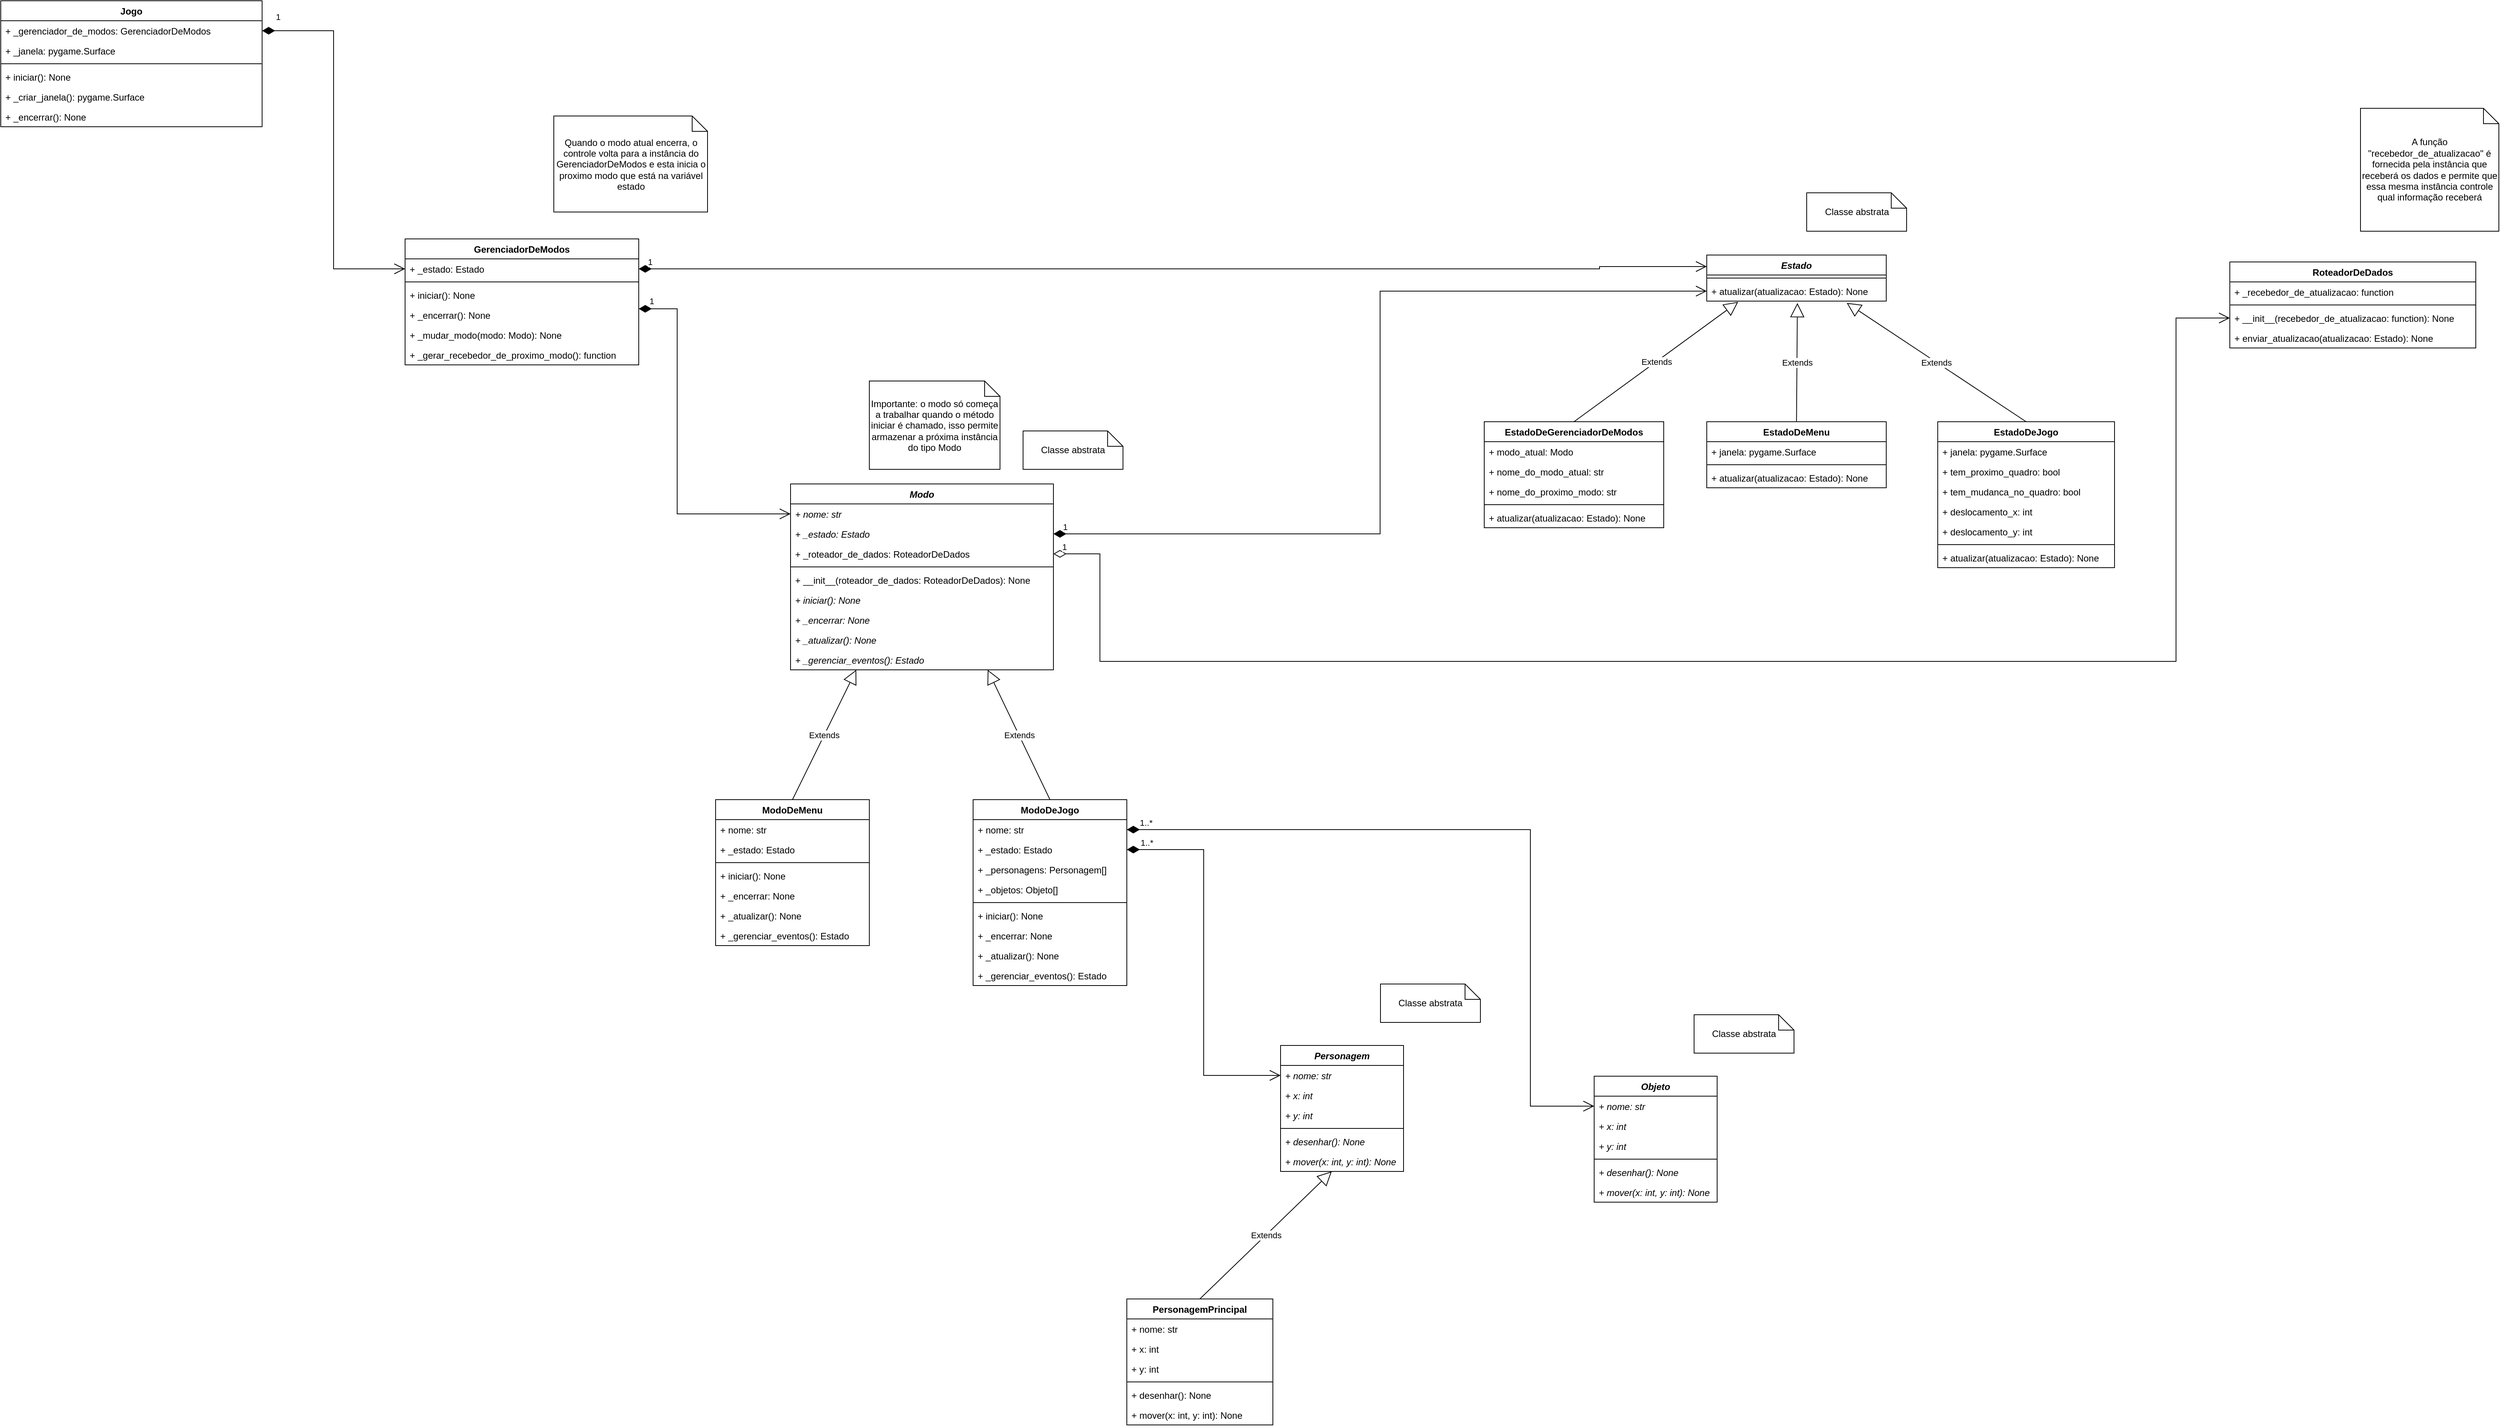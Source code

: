 <mxfile version="15.9.4" type="device"><diagram id="BR0yMnxwh_558zP1jZHQ" name="Page-1"><mxGraphModel dx="2282" dy="1022" grid="1" gridSize="10" guides="1" tooltips="1" connect="1" arrows="1" fold="1" page="1" pageScale="1" pageWidth="827" pageHeight="1169" math="0" shadow="0"><root><mxCell id="0"/><mxCell id="1" parent="0"/><mxCell id="3lHoKJuUtkmCXg3SwB1L-1" value="Jogo" style="swimlane;fontStyle=1;align=center;verticalAlign=top;childLayout=stackLayout;horizontal=1;startSize=26;horizontalStack=0;resizeParent=1;resizeParentMax=0;resizeLast=0;collapsible=1;marginBottom=0;" parent="1" vertex="1"><mxGeometry x="-800" y="40" width="340" height="164" as="geometry"/></mxCell><mxCell id="3lHoKJuUtkmCXg3SwB1L-9" value="+ _gerenciador_de_modos: GerenciadorDeModos" style="text;strokeColor=none;fillColor=none;align=left;verticalAlign=top;spacingLeft=4;spacingRight=4;overflow=hidden;rotatable=0;points=[[0,0.5],[1,0.5]];portConstraint=eastwest;" parent="3lHoKJuUtkmCXg3SwB1L-1" vertex="1"><mxGeometry y="26" width="340" height="26" as="geometry"/></mxCell><mxCell id="s77tmHmt-yUsu5knUil4-123" value="+ _janela: pygame.Surface" style="text;strokeColor=none;fillColor=none;align=left;verticalAlign=top;spacingLeft=4;spacingRight=4;overflow=hidden;rotatable=0;points=[[0,0.5],[1,0.5]];portConstraint=eastwest;" vertex="1" parent="3lHoKJuUtkmCXg3SwB1L-1"><mxGeometry y="52" width="340" height="26" as="geometry"/></mxCell><mxCell id="3lHoKJuUtkmCXg3SwB1L-3" value="" style="line;strokeWidth=1;fillColor=none;align=left;verticalAlign=middle;spacingTop=-1;spacingLeft=3;spacingRight=3;rotatable=0;labelPosition=right;points=[];portConstraint=eastwest;" parent="3lHoKJuUtkmCXg3SwB1L-1" vertex="1"><mxGeometry y="78" width="340" height="8" as="geometry"/></mxCell><mxCell id="s77tmHmt-yUsu5knUil4-25" value="+ iniciar(): None" style="text;strokeColor=none;fillColor=none;align=left;verticalAlign=top;spacingLeft=4;spacingRight=4;overflow=hidden;rotatable=0;points=[[0,0.5],[1,0.5]];portConstraint=eastwest;" vertex="1" parent="3lHoKJuUtkmCXg3SwB1L-1"><mxGeometry y="86" width="340" height="26" as="geometry"/></mxCell><mxCell id="s77tmHmt-yUsu5knUil4-24" value="+ _criar_janela(): pygame.Surface" style="text;strokeColor=none;fillColor=none;align=left;verticalAlign=top;spacingLeft=4;spacingRight=4;overflow=hidden;rotatable=0;points=[[0,0.5],[1,0.5]];portConstraint=eastwest;" vertex="1" parent="3lHoKJuUtkmCXg3SwB1L-1"><mxGeometry y="112" width="340" height="26" as="geometry"/></mxCell><mxCell id="s77tmHmt-yUsu5knUil4-124" value="+ _encerrar(): None" style="text;strokeColor=none;fillColor=none;align=left;verticalAlign=top;spacingLeft=4;spacingRight=4;overflow=hidden;rotatable=0;points=[[0,0.5],[1,0.5]];portConstraint=eastwest;" vertex="1" parent="3lHoKJuUtkmCXg3SwB1L-1"><mxGeometry y="138" width="340" height="26" as="geometry"/></mxCell><mxCell id="3lHoKJuUtkmCXg3SwB1L-5" value="GerenciadorDeModos" style="swimlane;fontStyle=1;align=center;verticalAlign=top;childLayout=stackLayout;horizontal=1;startSize=26;horizontalStack=0;resizeParent=1;resizeParentMax=0;resizeLast=0;collapsible=1;marginBottom=0;" parent="1" vertex="1"><mxGeometry x="-274" y="350" width="304" height="164" as="geometry"/></mxCell><mxCell id="s77tmHmt-yUsu5knUil4-138" value="+ _estado: Estado" style="text;strokeColor=none;fillColor=none;align=left;verticalAlign=top;spacingLeft=4;spacingRight=4;overflow=hidden;rotatable=0;points=[[0,0.5],[1,0.5]];portConstraint=eastwest;" vertex="1" parent="3lHoKJuUtkmCXg3SwB1L-5"><mxGeometry y="26" width="304" height="26" as="geometry"/></mxCell><mxCell id="3lHoKJuUtkmCXg3SwB1L-7" value="" style="line;strokeWidth=1;fillColor=none;align=left;verticalAlign=middle;spacingTop=-1;spacingLeft=3;spacingRight=3;rotatable=0;labelPosition=right;points=[];portConstraint=eastwest;" parent="3lHoKJuUtkmCXg3SwB1L-5" vertex="1"><mxGeometry y="52" width="304" height="8" as="geometry"/></mxCell><mxCell id="s77tmHmt-yUsu5knUil4-193" value="+ iniciar(): None" style="text;strokeColor=none;fillColor=none;align=left;verticalAlign=top;spacingLeft=4;spacingRight=4;overflow=hidden;rotatable=0;points=[[0,0.5],[1,0.5]];portConstraint=eastwest;" vertex="1" parent="3lHoKJuUtkmCXg3SwB1L-5"><mxGeometry y="60" width="304" height="26" as="geometry"/></mxCell><mxCell id="s77tmHmt-yUsu5knUil4-194" value="+ _encerrar(): None" style="text;strokeColor=none;fillColor=none;align=left;verticalAlign=top;spacingLeft=4;spacingRight=4;overflow=hidden;rotatable=0;points=[[0,0.5],[1,0.5]];portConstraint=eastwest;" vertex="1" parent="3lHoKJuUtkmCXg3SwB1L-5"><mxGeometry y="86" width="304" height="26" as="geometry"/></mxCell><mxCell id="3lHoKJuUtkmCXg3SwB1L-8" value="+ _mudar_modo(modo: Modo): None" style="text;strokeColor=none;fillColor=none;align=left;verticalAlign=top;spacingLeft=4;spacingRight=4;overflow=hidden;rotatable=0;points=[[0,0.5],[1,0.5]];portConstraint=eastwest;" parent="3lHoKJuUtkmCXg3SwB1L-5" vertex="1"><mxGeometry y="112" width="304" height="26" as="geometry"/></mxCell><mxCell id="s77tmHmt-yUsu5knUil4-135" value="+ _gerar_recebedor_de_proximo_modo(): function" style="text;strokeColor=none;fillColor=none;align=left;verticalAlign=top;spacingLeft=4;spacingRight=4;overflow=hidden;rotatable=0;points=[[0,0.5],[1,0.5]];portConstraint=eastwest;fontStyle=0" vertex="1" parent="3lHoKJuUtkmCXg3SwB1L-5"><mxGeometry y="138" width="304" height="26" as="geometry"/></mxCell><mxCell id="3lHoKJuUtkmCXg3SwB1L-10" value="Modo" style="swimlane;fontStyle=3;align=center;verticalAlign=top;childLayout=stackLayout;horizontal=1;startSize=26;horizontalStack=0;resizeParent=1;resizeParentMax=0;resizeLast=0;collapsible=1;marginBottom=0;" parent="1" vertex="1"><mxGeometry x="227.5" y="669" width="342" height="242" as="geometry"/></mxCell><mxCell id="s77tmHmt-yUsu5knUil4-23" value="+ nome: str" style="text;strokeColor=none;fillColor=none;align=left;verticalAlign=top;spacingLeft=4;spacingRight=4;overflow=hidden;rotatable=0;points=[[0,0.5],[1,0.5]];portConstraint=eastwest;fontStyle=2" vertex="1" parent="3lHoKJuUtkmCXg3SwB1L-10"><mxGeometry y="26" width="342" height="26" as="geometry"/></mxCell><mxCell id="s77tmHmt-yUsu5knUil4-22" value="+ _estado: Estado" style="text;strokeColor=none;fillColor=none;align=left;verticalAlign=top;spacingLeft=4;spacingRight=4;overflow=hidden;rotatable=0;points=[[0,0.5],[1,0.5]];portConstraint=eastwest;fontStyle=2" vertex="1" parent="3lHoKJuUtkmCXg3SwB1L-10"><mxGeometry y="52" width="342" height="26" as="geometry"/></mxCell><mxCell id="s77tmHmt-yUsu5knUil4-191" value="+ _roteador_de_dados: RoteadorDeDados" style="text;strokeColor=none;fillColor=none;align=left;verticalAlign=top;spacingLeft=4;spacingRight=4;overflow=hidden;rotatable=0;points=[[0,0.5],[1,0.5]];portConstraint=eastwest;" vertex="1" parent="3lHoKJuUtkmCXg3SwB1L-10"><mxGeometry y="78" width="342" height="26" as="geometry"/></mxCell><mxCell id="3lHoKJuUtkmCXg3SwB1L-12" value="" style="line;strokeWidth=1;fillColor=none;align=left;verticalAlign=middle;spacingTop=-1;spacingLeft=3;spacingRight=3;rotatable=0;labelPosition=right;points=[];portConstraint=eastwest;" parent="3lHoKJuUtkmCXg3SwB1L-10" vertex="1"><mxGeometry y="104" width="342" height="8" as="geometry"/></mxCell><mxCell id="s77tmHmt-yUsu5knUil4-170" value="+ __init__(roteador_de_dados: RoteadorDeDados): None" style="text;strokeColor=none;fillColor=none;align=left;verticalAlign=top;spacingLeft=4;spacingRight=4;overflow=hidden;rotatable=0;points=[[0,0.5],[1,0.5]];portConstraint=eastwest;" vertex="1" parent="3lHoKJuUtkmCXg3SwB1L-10"><mxGeometry y="112" width="342" height="26" as="geometry"/></mxCell><mxCell id="s77tmHmt-yUsu5knUil4-128" value="+ iniciar(): None" style="text;strokeColor=none;fillColor=none;align=left;verticalAlign=top;spacingLeft=4;spacingRight=4;overflow=hidden;rotatable=0;points=[[0,0.5],[1,0.5]];portConstraint=eastwest;fontStyle=2" vertex="1" parent="3lHoKJuUtkmCXg3SwB1L-10"><mxGeometry y="138" width="342" height="26" as="geometry"/></mxCell><mxCell id="s77tmHmt-yUsu5knUil4-132" value="+ _encerrar: None" style="text;strokeColor=none;fillColor=none;align=left;verticalAlign=top;spacingLeft=4;spacingRight=4;overflow=hidden;rotatable=0;points=[[0,0.5],[1,0.5]];portConstraint=eastwest;fontStyle=2" vertex="1" parent="3lHoKJuUtkmCXg3SwB1L-10"><mxGeometry y="164" width="342" height="26" as="geometry"/></mxCell><mxCell id="s77tmHmt-yUsu5knUil4-21" value="+ _atualizar(): None" style="text;strokeColor=none;fillColor=none;align=left;verticalAlign=top;spacingLeft=4;spacingRight=4;overflow=hidden;rotatable=0;points=[[0,0.5],[1,0.5]];portConstraint=eastwest;fontStyle=2" vertex="1" parent="3lHoKJuUtkmCXg3SwB1L-10"><mxGeometry y="190" width="342" height="26" as="geometry"/></mxCell><mxCell id="s77tmHmt-yUsu5knUil4-20" value="+ _gerenciar_eventos(): Estado" style="text;strokeColor=none;fillColor=none;align=left;verticalAlign=top;spacingLeft=4;spacingRight=4;overflow=hidden;rotatable=0;points=[[0,0.5],[1,0.5]];portConstraint=eastwest;fontStyle=2" vertex="1" parent="3lHoKJuUtkmCXg3SwB1L-10"><mxGeometry y="216" width="342" height="26" as="geometry"/></mxCell><mxCell id="3lHoKJuUtkmCXg3SwB1L-20" value="ModoDeJogo" style="swimlane;fontStyle=1;align=center;verticalAlign=top;childLayout=stackLayout;horizontal=1;startSize=26;horizontalStack=0;resizeParent=1;resizeParentMax=0;resizeLast=0;collapsible=1;marginBottom=0;" parent="1" vertex="1"><mxGeometry x="465" y="1080" width="200" height="242" as="geometry"/></mxCell><mxCell id="3lHoKJuUtkmCXg3SwB1L-21" value="+ nome: str" style="text;strokeColor=none;fillColor=none;align=left;verticalAlign=top;spacingLeft=4;spacingRight=4;overflow=hidden;rotatable=0;points=[[0,0.5],[1,0.5]];portConstraint=eastwest;" parent="3lHoKJuUtkmCXg3SwB1L-20" vertex="1"><mxGeometry y="26" width="200" height="26" as="geometry"/></mxCell><mxCell id="s77tmHmt-yUsu5knUil4-78" value="+ _estado: Estado" style="text;strokeColor=none;fillColor=none;align=left;verticalAlign=top;spacingLeft=4;spacingRight=4;overflow=hidden;rotatable=0;points=[[0,0.5],[1,0.5]];portConstraint=eastwest;" vertex="1" parent="3lHoKJuUtkmCXg3SwB1L-20"><mxGeometry y="52" width="200" height="26" as="geometry"/></mxCell><mxCell id="s77tmHmt-yUsu5knUil4-66" value="+ _personagens: Personagem[]" style="text;strokeColor=none;fillColor=none;align=left;verticalAlign=top;spacingLeft=4;spacingRight=4;overflow=hidden;rotatable=0;points=[[0,0.5],[1,0.5]];portConstraint=eastwest;" vertex="1" parent="3lHoKJuUtkmCXg3SwB1L-20"><mxGeometry y="78" width="200" height="26" as="geometry"/></mxCell><mxCell id="s77tmHmt-yUsu5knUil4-171" value="+ _objetos: Objeto[]" style="text;strokeColor=none;fillColor=none;align=left;verticalAlign=top;spacingLeft=4;spacingRight=4;overflow=hidden;rotatable=0;points=[[0,0.5],[1,0.5]];portConstraint=eastwest;" vertex="1" parent="3lHoKJuUtkmCXg3SwB1L-20"><mxGeometry y="104" width="200" height="26" as="geometry"/></mxCell><mxCell id="3lHoKJuUtkmCXg3SwB1L-22" value="" style="line;strokeWidth=1;fillColor=none;align=left;verticalAlign=middle;spacingTop=-1;spacingLeft=3;spacingRight=3;rotatable=0;labelPosition=right;points=[];portConstraint=eastwest;" parent="3lHoKJuUtkmCXg3SwB1L-20" vertex="1"><mxGeometry y="130" width="200" height="8" as="geometry"/></mxCell><mxCell id="s77tmHmt-yUsu5knUil4-130" value="+ iniciar(): None" style="text;strokeColor=none;fillColor=none;align=left;verticalAlign=top;spacingLeft=4;spacingRight=4;overflow=hidden;rotatable=0;points=[[0,0.5],[1,0.5]];portConstraint=eastwest;" vertex="1" parent="3lHoKJuUtkmCXg3SwB1L-20"><mxGeometry y="138" width="200" height="26" as="geometry"/></mxCell><mxCell id="s77tmHmt-yUsu5knUil4-134" value="+ _encerrar: None" style="text;strokeColor=none;fillColor=none;align=left;verticalAlign=top;spacingLeft=4;spacingRight=4;overflow=hidden;rotatable=0;points=[[0,0.5],[1,0.5]];portConstraint=eastwest;" vertex="1" parent="3lHoKJuUtkmCXg3SwB1L-20"><mxGeometry y="164" width="200" height="26" as="geometry"/></mxCell><mxCell id="s77tmHmt-yUsu5knUil4-26" value="+ _atualizar(): None" style="text;strokeColor=none;fillColor=none;align=left;verticalAlign=top;spacingLeft=4;spacingRight=4;overflow=hidden;rotatable=0;points=[[0,0.5],[1,0.5]];portConstraint=eastwest;" vertex="1" parent="3lHoKJuUtkmCXg3SwB1L-20"><mxGeometry y="190" width="200" height="26" as="geometry"/></mxCell><mxCell id="s77tmHmt-yUsu5knUil4-63" value="+ _gerenciar_eventos(): Estado" style="text;strokeColor=none;fillColor=none;align=left;verticalAlign=top;spacingLeft=4;spacingRight=4;overflow=hidden;rotatable=0;points=[[0,0.5],[1,0.5]];portConstraint=eastwest;" vertex="1" parent="3lHoKJuUtkmCXg3SwB1L-20"><mxGeometry y="216" width="200" height="26" as="geometry"/></mxCell><mxCell id="3lHoKJuUtkmCXg3SwB1L-25" value="Extends" style="endArrow=block;endSize=16;endFill=0;html=1;rounded=0;exitX=0.5;exitY=0;exitDx=0;exitDy=0;entryX=0.25;entryY=1;entryDx=0;entryDy=0;" parent="1" edge="1" target="3lHoKJuUtkmCXg3SwB1L-10" source="3lHoKJuUtkmCXg3SwB1L-26"><mxGeometry width="160" relative="1" as="geometry"><mxPoint x="596" y="562" as="sourcePoint"/><mxPoint x="556" y="542" as="targetPoint"/></mxGeometry></mxCell><mxCell id="3lHoKJuUtkmCXg3SwB1L-26" value="ModoDeMenu" style="swimlane;fontStyle=1;align=center;verticalAlign=top;childLayout=stackLayout;horizontal=1;startSize=26;horizontalStack=0;resizeParent=1;resizeParentMax=0;resizeLast=0;collapsible=1;marginBottom=0;" parent="1" vertex="1"><mxGeometry x="130" y="1080" width="200" height="190" as="geometry"/></mxCell><mxCell id="3lHoKJuUtkmCXg3SwB1L-27" value="+ nome: str" style="text;strokeColor=none;fillColor=none;align=left;verticalAlign=top;spacingLeft=4;spacingRight=4;overflow=hidden;rotatable=0;points=[[0,0.5],[1,0.5]];portConstraint=eastwest;" parent="3lHoKJuUtkmCXg3SwB1L-26" vertex="1"><mxGeometry y="26" width="200" height="26" as="geometry"/></mxCell><mxCell id="s77tmHmt-yUsu5knUil4-77" value="+ _estado: Estado" style="text;strokeColor=none;fillColor=none;align=left;verticalAlign=top;spacingLeft=4;spacingRight=4;overflow=hidden;rotatable=0;points=[[0,0.5],[1,0.5]];portConstraint=eastwest;" vertex="1" parent="3lHoKJuUtkmCXg3SwB1L-26"><mxGeometry y="52" width="200" height="26" as="geometry"/></mxCell><mxCell id="3lHoKJuUtkmCXg3SwB1L-28" value="" style="line;strokeWidth=1;fillColor=none;align=left;verticalAlign=middle;spacingTop=-1;spacingLeft=3;spacingRight=3;rotatable=0;labelPosition=right;points=[];portConstraint=eastwest;" parent="3lHoKJuUtkmCXg3SwB1L-26" vertex="1"><mxGeometry y="78" width="200" height="8" as="geometry"/></mxCell><mxCell id="s77tmHmt-yUsu5knUil4-129" value="+ iniciar(): None" style="text;strokeColor=none;fillColor=none;align=left;verticalAlign=top;spacingLeft=4;spacingRight=4;overflow=hidden;rotatable=0;points=[[0,0.5],[1,0.5]];portConstraint=eastwest;" vertex="1" parent="3lHoKJuUtkmCXg3SwB1L-26"><mxGeometry y="86" width="200" height="26" as="geometry"/></mxCell><mxCell id="s77tmHmt-yUsu5knUil4-133" value="+ _encerrar: None" style="text;strokeColor=none;fillColor=none;align=left;verticalAlign=top;spacingLeft=4;spacingRight=4;overflow=hidden;rotatable=0;points=[[0,0.5],[1,0.5]];portConstraint=eastwest;" vertex="1" parent="3lHoKJuUtkmCXg3SwB1L-26"><mxGeometry y="112" width="200" height="26" as="geometry"/></mxCell><mxCell id="s77tmHmt-yUsu5knUil4-27" value="+ _atualizar(): None" style="text;strokeColor=none;fillColor=none;align=left;verticalAlign=top;spacingLeft=4;spacingRight=4;overflow=hidden;rotatable=0;points=[[0,0.5],[1,0.5]];portConstraint=eastwest;" vertex="1" parent="3lHoKJuUtkmCXg3SwB1L-26"><mxGeometry y="138" width="200" height="26" as="geometry"/></mxCell><mxCell id="s77tmHmt-yUsu5knUil4-62" value="+ _gerenciar_eventos(): Estado" style="text;strokeColor=none;fillColor=none;align=left;verticalAlign=top;spacingLeft=4;spacingRight=4;overflow=hidden;rotatable=0;points=[[0,0.5],[1,0.5]];portConstraint=eastwest;" vertex="1" parent="3lHoKJuUtkmCXg3SwB1L-26"><mxGeometry y="164" width="200" height="26" as="geometry"/></mxCell><mxCell id="s77tmHmt-yUsu5knUil4-1" value="Estado" style="swimlane;fontStyle=3;align=center;verticalAlign=top;childLayout=stackLayout;horizontal=1;startSize=26;horizontalStack=0;resizeParent=1;resizeParentMax=0;resizeLast=0;collapsible=1;marginBottom=0;" vertex="1" parent="1"><mxGeometry x="1419.5" y="371" width="233.5" height="60" as="geometry"/></mxCell><mxCell id="s77tmHmt-yUsu5knUil4-3" value="" style="line;strokeWidth=1;fillColor=none;align=left;verticalAlign=middle;spacingTop=-1;spacingLeft=3;spacingRight=3;rotatable=0;labelPosition=right;points=[];portConstraint=eastwest;" vertex="1" parent="s77tmHmt-yUsu5knUil4-1"><mxGeometry y="26" width="233.5" height="8" as="geometry"/></mxCell><mxCell id="s77tmHmt-yUsu5knUil4-18" value="+ atualizar(atualizacao: Estado): None" style="text;strokeColor=none;fillColor=none;align=left;verticalAlign=top;spacingLeft=4;spacingRight=4;overflow=hidden;rotatable=0;points=[[0,0.5],[1,0.5]];portConstraint=eastwest;" vertex="1" parent="s77tmHmt-yUsu5knUil4-1"><mxGeometry y="34" width="233.5" height="26" as="geometry"/></mxCell><mxCell id="s77tmHmt-yUsu5knUil4-33" value="Classe abstrata" style="shape=note;size=20;whiteSpace=wrap;html=1;" vertex="1" parent="1"><mxGeometry x="530" y="600" width="130" height="50" as="geometry"/></mxCell><mxCell id="s77tmHmt-yUsu5knUil4-36" value="Personagem" style="swimlane;fontStyle=3;align=center;verticalAlign=top;childLayout=stackLayout;horizontal=1;startSize=26;horizontalStack=0;resizeParent=1;resizeParentMax=0;resizeLast=0;collapsible=1;marginBottom=0;" vertex="1" parent="1"><mxGeometry x="865" y="1400" width="160" height="164" as="geometry"/></mxCell><mxCell id="s77tmHmt-yUsu5knUil4-37" value="+ nome: str" style="text;strokeColor=none;fillColor=none;align=left;verticalAlign=top;spacingLeft=4;spacingRight=4;overflow=hidden;rotatable=0;points=[[0,0.5],[1,0.5]];portConstraint=eastwest;fontStyle=2" vertex="1" parent="s77tmHmt-yUsu5knUil4-36"><mxGeometry y="26" width="160" height="26" as="geometry"/></mxCell><mxCell id="s77tmHmt-yUsu5knUil4-40" value="+ x: int" style="text;strokeColor=none;fillColor=none;align=left;verticalAlign=top;spacingLeft=4;spacingRight=4;overflow=hidden;rotatable=0;points=[[0,0.5],[1,0.5]];portConstraint=eastwest;fontStyle=2" vertex="1" parent="s77tmHmt-yUsu5knUil4-36"><mxGeometry y="52" width="160" height="26" as="geometry"/></mxCell><mxCell id="s77tmHmt-yUsu5knUil4-41" value="+ y: int" style="text;strokeColor=none;fillColor=none;align=left;verticalAlign=top;spacingLeft=4;spacingRight=4;overflow=hidden;rotatable=0;points=[[0,0.5],[1,0.5]];portConstraint=eastwest;fontStyle=2" vertex="1" parent="s77tmHmt-yUsu5knUil4-36"><mxGeometry y="78" width="160" height="26" as="geometry"/></mxCell><mxCell id="s77tmHmt-yUsu5knUil4-38" value="" style="line;strokeWidth=1;fillColor=none;align=left;verticalAlign=middle;spacingTop=-1;spacingLeft=3;spacingRight=3;rotatable=0;labelPosition=right;points=[];portConstraint=eastwest;" vertex="1" parent="s77tmHmt-yUsu5knUil4-36"><mxGeometry y="104" width="160" height="8" as="geometry"/></mxCell><mxCell id="s77tmHmt-yUsu5knUil4-179" value="+ desenhar(): None" style="text;strokeColor=none;fillColor=none;align=left;verticalAlign=top;spacingLeft=4;spacingRight=4;overflow=hidden;rotatable=0;points=[[0,0.5],[1,0.5]];portConstraint=eastwest;fontStyle=2" vertex="1" parent="s77tmHmt-yUsu5knUil4-36"><mxGeometry y="112" width="160" height="26" as="geometry"/></mxCell><mxCell id="s77tmHmt-yUsu5knUil4-39" value="+ mover(x: int, y: int): None" style="text;strokeColor=none;fillColor=none;align=left;verticalAlign=top;spacingLeft=4;spacingRight=4;overflow=hidden;rotatable=0;points=[[0,0.5],[1,0.5]];portConstraint=eastwest;fontStyle=2" vertex="1" parent="s77tmHmt-yUsu5knUil4-36"><mxGeometry y="138" width="160" height="26" as="geometry"/></mxCell><mxCell id="s77tmHmt-yUsu5knUil4-42" value="1..*" style="endArrow=open;html=1;endSize=12;startArrow=diamondThin;startSize=14;startFill=1;edgeStyle=orthogonalEdgeStyle;align=left;verticalAlign=bottom;rounded=0;exitX=1;exitY=0.5;exitDx=0;exitDy=0;entryX=0;entryY=0.5;entryDx=0;entryDy=0;" edge="1" parent="1" source="s77tmHmt-yUsu5knUil4-78" target="s77tmHmt-yUsu5knUil4-37"><mxGeometry x="-0.936" relative="1" as="geometry"><mxPoint x="879" y="877" as="sourcePoint"/><mxPoint x="929" y="847" as="targetPoint"/><mxPoint as="offset"/></mxGeometry></mxCell><mxCell id="s77tmHmt-yUsu5knUil4-43" value="PersonagemPrincipal" style="swimlane;fontStyle=1;align=center;verticalAlign=top;childLayout=stackLayout;horizontal=1;startSize=26;horizontalStack=0;resizeParent=1;resizeParentMax=0;resizeLast=0;collapsible=1;marginBottom=0;" vertex="1" parent="1"><mxGeometry x="665" y="1730" width="190" height="164" as="geometry"/></mxCell><mxCell id="s77tmHmt-yUsu5knUil4-44" value="+ nome: str" style="text;strokeColor=none;fillColor=none;align=left;verticalAlign=top;spacingLeft=4;spacingRight=4;overflow=hidden;rotatable=0;points=[[0,0.5],[1,0.5]];portConstraint=eastwest;fontStyle=0" vertex="1" parent="s77tmHmt-yUsu5knUil4-43"><mxGeometry y="26" width="190" height="26" as="geometry"/></mxCell><mxCell id="s77tmHmt-yUsu5knUil4-45" value="+ x: int" style="text;strokeColor=none;fillColor=none;align=left;verticalAlign=top;spacingLeft=4;spacingRight=4;overflow=hidden;rotatable=0;points=[[0,0.5],[1,0.5]];portConstraint=eastwest;fontStyle=0" vertex="1" parent="s77tmHmt-yUsu5knUil4-43"><mxGeometry y="52" width="190" height="26" as="geometry"/></mxCell><mxCell id="s77tmHmt-yUsu5knUil4-46" value="+ y: int" style="text;strokeColor=none;fillColor=none;align=left;verticalAlign=top;spacingLeft=4;spacingRight=4;overflow=hidden;rotatable=0;points=[[0,0.5],[1,0.5]];portConstraint=eastwest;fontStyle=0" vertex="1" parent="s77tmHmt-yUsu5knUil4-43"><mxGeometry y="78" width="190" height="26" as="geometry"/></mxCell><mxCell id="s77tmHmt-yUsu5knUil4-47" value="" style="line;strokeWidth=1;fillColor=none;align=left;verticalAlign=middle;spacingTop=-1;spacingLeft=3;spacingRight=3;rotatable=0;labelPosition=right;points=[];portConstraint=eastwest;" vertex="1" parent="s77tmHmt-yUsu5knUil4-43"><mxGeometry y="104" width="190" height="8" as="geometry"/></mxCell><mxCell id="s77tmHmt-yUsu5knUil4-180" value="+ desenhar(): None" style="text;strokeColor=none;fillColor=none;align=left;verticalAlign=top;spacingLeft=4;spacingRight=4;overflow=hidden;rotatable=0;points=[[0,0.5],[1,0.5]];portConstraint=eastwest;" vertex="1" parent="s77tmHmt-yUsu5knUil4-43"><mxGeometry y="112" width="190" height="26" as="geometry"/></mxCell><mxCell id="s77tmHmt-yUsu5knUil4-48" value="+ mover(x: int, y: int): None" style="text;strokeColor=none;fillColor=none;align=left;verticalAlign=top;spacingLeft=4;spacingRight=4;overflow=hidden;rotatable=0;points=[[0,0.5],[1,0.5]];portConstraint=eastwest;fontStyle=0" vertex="1" parent="s77tmHmt-yUsu5knUil4-43"><mxGeometry y="138" width="190" height="26" as="geometry"/></mxCell><mxCell id="s77tmHmt-yUsu5knUil4-49" value="Extends" style="endArrow=block;endSize=16;endFill=0;html=1;rounded=0;exitX=0.5;exitY=0;exitDx=0;exitDy=0;" edge="1" parent="1" source="s77tmHmt-yUsu5knUil4-43" target="s77tmHmt-yUsu5knUil4-39"><mxGeometry width="160" relative="1" as="geometry"><mxPoint x="1213.5" y="1120" as="sourcePoint"/><mxPoint x="1343.5" y="1090" as="targetPoint"/></mxGeometry></mxCell><mxCell id="s77tmHmt-yUsu5knUil4-51" value="Extends" style="endArrow=block;endSize=16;endFill=0;html=1;rounded=0;entryX=0.75;entryY=1;entryDx=0;entryDy=0;exitX=0.5;exitY=0;exitDx=0;exitDy=0;" edge="1" parent="1" source="3lHoKJuUtkmCXg3SwB1L-20" target="3lHoKJuUtkmCXg3SwB1L-10"><mxGeometry width="160" relative="1" as="geometry"><mxPoint x="616" y="602" as="sourcePoint"/><mxPoint x="776" y="602" as="targetPoint"/></mxGeometry></mxCell><mxCell id="s77tmHmt-yUsu5knUil4-61" value="1" style="endArrow=open;html=1;endSize=12;startArrow=diamondThin;startSize=14;startFill=1;edgeStyle=orthogonalEdgeStyle;align=left;verticalAlign=bottom;rounded=0;exitX=1;exitY=0.5;exitDx=0;exitDy=0;entryX=0;entryY=0.5;entryDx=0;entryDy=0;" edge="1" parent="1" target="s77tmHmt-yUsu5knUil4-23"><mxGeometry x="-0.95" y="1" relative="1" as="geometry"><mxPoint x="30" y="441.0" as="sourcePoint"/><mxPoint x="106" y="348" as="targetPoint"/><Array as="points"><mxPoint x="80" y="441"/><mxPoint x="80" y="708"/></Array><mxPoint as="offset"/></mxGeometry></mxCell><mxCell id="s77tmHmt-yUsu5knUil4-74" value="Classe abstrata" style="shape=note;size=20;whiteSpace=wrap;html=1;" vertex="1" parent="1"><mxGeometry x="995" y="1320" width="130" height="50" as="geometry"/></mxCell><mxCell id="s77tmHmt-yUsu5knUil4-109" value="1" style="endArrow=open;html=1;endSize=12;startArrow=diamondThin;startSize=14;startFill=1;edgeStyle=orthogonalEdgeStyle;align=left;verticalAlign=bottom;rounded=0;exitX=1;exitY=0.5;exitDx=0;exitDy=0;entryX=0;entryY=0.5;entryDx=0;entryDy=0;" edge="1" parent="1" source="s77tmHmt-yUsu5knUil4-22" target="s77tmHmt-yUsu5knUil4-18"><mxGeometry x="-0.982" relative="1" as="geometry"><mxPoint x="366" y="652" as="sourcePoint"/><mxPoint x="681" y="780" as="targetPoint"/><mxPoint as="offset"/></mxGeometry></mxCell><mxCell id="s77tmHmt-yUsu5knUil4-110" value="1" style="endArrow=open;html=1;endSize=12;startArrow=diamondThin;startSize=14;startFill=1;edgeStyle=orthogonalEdgeStyle;align=left;verticalAlign=bottom;rounded=0;entryX=0;entryY=0.5;entryDx=0;entryDy=0;exitX=1;exitY=0.5;exitDx=0;exitDy=0;" edge="1" parent="1" source="3lHoKJuUtkmCXg3SwB1L-9" target="s77tmHmt-yUsu5knUil4-138"><mxGeometry x="-0.937" y="9" relative="1" as="geometry"><mxPoint x="-307" y="72" as="sourcePoint"/><mxPoint x="-250" y="257" as="targetPoint"/><mxPoint as="offset"/></mxGeometry></mxCell><mxCell id="s77tmHmt-yUsu5knUil4-139" value="EstadoDeJogo" style="swimlane;fontStyle=1;align=center;verticalAlign=top;childLayout=stackLayout;horizontal=1;startSize=26;horizontalStack=0;resizeParent=1;resizeParentMax=0;resizeLast=0;collapsible=1;marginBottom=0;" vertex="1" parent="1"><mxGeometry x="1720" y="588" width="230" height="190" as="geometry"/></mxCell><mxCell id="s77tmHmt-yUsu5knUil4-164" value="+ janela: pygame.Surface" style="text;strokeColor=none;fillColor=none;align=left;verticalAlign=top;spacingLeft=4;spacingRight=4;overflow=hidden;rotatable=0;points=[[0,0.5],[1,0.5]];portConstraint=eastwest;" vertex="1" parent="s77tmHmt-yUsu5knUil4-139"><mxGeometry y="26" width="230" height="26" as="geometry"/></mxCell><mxCell id="s77tmHmt-yUsu5knUil4-14" value="+ tem_proximo_quadro: bool" style="text;strokeColor=none;fillColor=none;align=left;verticalAlign=top;spacingLeft=4;spacingRight=4;overflow=hidden;rotatable=0;points=[[0,0.5],[1,0.5]];portConstraint=eastwest;" vertex="1" parent="s77tmHmt-yUsu5knUil4-139"><mxGeometry y="52" width="230" height="26" as="geometry"/></mxCell><mxCell id="s77tmHmt-yUsu5knUil4-15" value="+ tem_mudanca_no_quadro: bool" style="text;strokeColor=none;fillColor=none;align=left;verticalAlign=top;spacingLeft=4;spacingRight=4;overflow=hidden;rotatable=0;points=[[0,0.5],[1,0.5]];portConstraint=eastwest;" vertex="1" parent="s77tmHmt-yUsu5knUil4-139"><mxGeometry y="78" width="230" height="26" as="geometry"/></mxCell><mxCell id="s77tmHmt-yUsu5knUil4-140" value="+ deslocamento_x: int" style="text;strokeColor=none;fillColor=none;align=left;verticalAlign=top;spacingLeft=4;spacingRight=4;overflow=hidden;rotatable=0;points=[[0,0.5],[1,0.5]];portConstraint=eastwest;" vertex="1" parent="s77tmHmt-yUsu5knUil4-139"><mxGeometry y="104" width="230" height="26" as="geometry"/></mxCell><mxCell id="s77tmHmt-yUsu5knUil4-143" value="+ deslocamento_y: int" style="text;strokeColor=none;fillColor=none;align=left;verticalAlign=top;spacingLeft=4;spacingRight=4;overflow=hidden;rotatable=0;points=[[0,0.5],[1,0.5]];portConstraint=eastwest;" vertex="1" parent="s77tmHmt-yUsu5knUil4-139"><mxGeometry y="130" width="230" height="26" as="geometry"/></mxCell><mxCell id="s77tmHmt-yUsu5knUil4-141" value="" style="line;strokeWidth=1;fillColor=none;align=left;verticalAlign=middle;spacingTop=-1;spacingLeft=3;spacingRight=3;rotatable=0;labelPosition=right;points=[];portConstraint=eastwest;" vertex="1" parent="s77tmHmt-yUsu5knUil4-139"><mxGeometry y="156" width="230" height="8" as="geometry"/></mxCell><mxCell id="s77tmHmt-yUsu5knUil4-142" value="+ atualizar(atualizacao: Estado): None" style="text;strokeColor=none;fillColor=none;align=left;verticalAlign=top;spacingLeft=4;spacingRight=4;overflow=hidden;rotatable=0;points=[[0,0.5],[1,0.5]];portConstraint=eastwest;" vertex="1" parent="s77tmHmt-yUsu5knUil4-139"><mxGeometry y="164" width="230" height="26" as="geometry"/></mxCell><mxCell id="s77tmHmt-yUsu5knUil4-144" value="EstadoDeMenu" style="swimlane;fontStyle=1;align=center;verticalAlign=top;childLayout=stackLayout;horizontal=1;startSize=26;horizontalStack=0;resizeParent=1;resizeParentMax=0;resizeLast=0;collapsible=1;marginBottom=0;" vertex="1" parent="1"><mxGeometry x="1419.5" y="588" width="233.5" height="86" as="geometry"/></mxCell><mxCell id="s77tmHmt-yUsu5knUil4-163" value="+ janela: pygame.Surface" style="text;strokeColor=none;fillColor=none;align=left;verticalAlign=top;spacingLeft=4;spacingRight=4;overflow=hidden;rotatable=0;points=[[0,0.5],[1,0.5]];portConstraint=eastwest;" vertex="1" parent="s77tmHmt-yUsu5knUil4-144"><mxGeometry y="26" width="233.5" height="26" as="geometry"/></mxCell><mxCell id="s77tmHmt-yUsu5knUil4-146" value="" style="line;strokeWidth=1;fillColor=none;align=left;verticalAlign=middle;spacingTop=-1;spacingLeft=3;spacingRight=3;rotatable=0;labelPosition=right;points=[];portConstraint=eastwest;" vertex="1" parent="s77tmHmt-yUsu5knUil4-144"><mxGeometry y="52" width="233.5" height="8" as="geometry"/></mxCell><mxCell id="s77tmHmt-yUsu5knUil4-147" value="+ atualizar(atualizacao: Estado): None" style="text;strokeColor=none;fillColor=none;align=left;verticalAlign=top;spacingLeft=4;spacingRight=4;overflow=hidden;rotatable=0;points=[[0,0.5],[1,0.5]];portConstraint=eastwest;" vertex="1" parent="s77tmHmt-yUsu5knUil4-144"><mxGeometry y="60" width="233.5" height="26" as="geometry"/></mxCell><mxCell id="s77tmHmt-yUsu5knUil4-148" value="Classe abstrata" style="shape=note;size=20;whiteSpace=wrap;html=1;" vertex="1" parent="1"><mxGeometry x="1549.5" y="290" width="130" height="50" as="geometry"/></mxCell><mxCell id="s77tmHmt-yUsu5knUil4-150" value="1" style="endArrow=open;html=1;endSize=12;startArrow=diamondThin;startSize=14;startFill=1;edgeStyle=orthogonalEdgeStyle;align=left;verticalAlign=bottom;rounded=0;exitX=1;exitY=0.5;exitDx=0;exitDy=0;entryX=0;entryY=0.25;entryDx=0;entryDy=0;" edge="1" parent="1" source="s77tmHmt-yUsu5knUil4-138" target="s77tmHmt-yUsu5knUil4-1"><mxGeometry x="-0.986" relative="1" as="geometry"><mxPoint x="146" y="760" as="sourcePoint"/><mxPoint x="1280" y="570" as="targetPoint"/><Array as="points"><mxPoint x="30" y="389"/><mxPoint x="1280" y="389"/><mxPoint x="1280" y="386"/></Array><mxPoint as="offset"/></mxGeometry></mxCell><mxCell id="s77tmHmt-yUsu5knUil4-151" value="Extends" style="endArrow=block;endSize=16;endFill=0;html=1;rounded=0;exitX=0.5;exitY=0;exitDx=0;exitDy=0;entryX=0.505;entryY=1.096;entryDx=0;entryDy=0;entryPerimeter=0;" edge="1" parent="1" source="s77tmHmt-yUsu5knUil4-144" target="s77tmHmt-yUsu5knUil4-18"><mxGeometry width="160" relative="1" as="geometry"><mxPoint x="1279.5" y="390" as="sourcePoint"/><mxPoint x="1439.5" y="390" as="targetPoint"/></mxGeometry></mxCell><mxCell id="s77tmHmt-yUsu5knUil4-152" value="Extends" style="endArrow=block;endSize=16;endFill=0;html=1;rounded=0;exitX=0.5;exitY=0;exitDx=0;exitDy=0;entryX=0.78;entryY=1.09;entryDx=0;entryDy=0;entryPerimeter=0;" edge="1" parent="1" source="s77tmHmt-yUsu5knUil4-139" target="s77tmHmt-yUsu5knUil4-18"><mxGeometry width="160" relative="1" as="geometry"><mxPoint x="1279.5" y="390" as="sourcePoint"/><mxPoint x="1439.5" y="390" as="targetPoint"/></mxGeometry></mxCell><mxCell id="s77tmHmt-yUsu5knUil4-153" value="EstadoDeGerenciadorDeModos" style="swimlane;fontStyle=1;align=center;verticalAlign=top;childLayout=stackLayout;horizontal=1;startSize=26;horizontalStack=0;resizeParent=1;resizeParentMax=0;resizeLast=0;collapsible=1;marginBottom=0;" vertex="1" parent="1"><mxGeometry x="1130" y="588" width="233.5" height="138" as="geometry"/></mxCell><mxCell id="s77tmHmt-yUsu5knUil4-154" value="+ modo_atual: Modo" style="text;strokeColor=none;fillColor=none;align=left;verticalAlign=top;spacingLeft=4;spacingRight=4;overflow=hidden;rotatable=0;points=[[0,0.5],[1,0.5]];portConstraint=eastwest;" vertex="1" parent="s77tmHmt-yUsu5knUil4-153"><mxGeometry y="26" width="233.5" height="26" as="geometry"/></mxCell><mxCell id="s77tmHmt-yUsu5knUil4-158" value="+ nome_do_modo_atual: str" style="text;strokeColor=none;fillColor=none;align=left;verticalAlign=top;spacingLeft=4;spacingRight=4;overflow=hidden;rotatable=0;points=[[0,0.5],[1,0.5]];portConstraint=eastwest;" vertex="1" parent="s77tmHmt-yUsu5knUil4-153"><mxGeometry y="52" width="233.5" height="26" as="geometry"/></mxCell><mxCell id="s77tmHmt-yUsu5knUil4-159" value="+ nome_do_proximo_modo: str" style="text;strokeColor=none;fillColor=none;align=left;verticalAlign=top;spacingLeft=4;spacingRight=4;overflow=hidden;rotatable=0;points=[[0,0.5],[1,0.5]];portConstraint=eastwest;" vertex="1" parent="s77tmHmt-yUsu5knUil4-153"><mxGeometry y="78" width="233.5" height="26" as="geometry"/></mxCell><mxCell id="s77tmHmt-yUsu5knUil4-155" value="" style="line;strokeWidth=1;fillColor=none;align=left;verticalAlign=middle;spacingTop=-1;spacingLeft=3;spacingRight=3;rotatable=0;labelPosition=right;points=[];portConstraint=eastwest;" vertex="1" parent="s77tmHmt-yUsu5knUil4-153"><mxGeometry y="104" width="233.5" height="8" as="geometry"/></mxCell><mxCell id="s77tmHmt-yUsu5knUil4-156" value="+ atualizar(atualizacao: Estado): None" style="text;strokeColor=none;fillColor=none;align=left;verticalAlign=top;spacingLeft=4;spacingRight=4;overflow=hidden;rotatable=0;points=[[0,0.5],[1,0.5]];portConstraint=eastwest;" vertex="1" parent="s77tmHmt-yUsu5knUil4-153"><mxGeometry y="112" width="233.5" height="26" as="geometry"/></mxCell><mxCell id="s77tmHmt-yUsu5knUil4-160" value="Extends" style="endArrow=block;endSize=16;endFill=0;html=1;rounded=0;exitX=0.5;exitY=0;exitDx=0;exitDy=0;entryX=0.175;entryY=1.038;entryDx=0;entryDy=0;entryPerimeter=0;" edge="1" parent="1" source="s77tmHmt-yUsu5knUil4-153" target="s77tmHmt-yUsu5knUil4-18"><mxGeometry width="160" relative="1" as="geometry"><mxPoint x="1219.5" y="458" as="sourcePoint"/><mxPoint x="1389.5" y="468" as="targetPoint"/></mxGeometry></mxCell><mxCell id="s77tmHmt-yUsu5knUil4-161" value="Quando o modo atual encerra, o controle volta para a instância do GerenciadorDeModos e esta inicia o proximo modo que está na variável estado" style="shape=note;size=20;whiteSpace=wrap;html=1;" vertex="1" parent="1"><mxGeometry x="-80.5" y="190" width="200" height="125" as="geometry"/></mxCell><mxCell id="s77tmHmt-yUsu5knUil4-162" value="Importante: o modo só começa a trabalhar quando o método iniciar é chamado, isso permite armazenar a próxima instância do tipo Modo" style="shape=note;size=20;whiteSpace=wrap;html=1;" vertex="1" parent="1"><mxGeometry x="330" y="535" width="170" height="115" as="geometry"/></mxCell><mxCell id="s77tmHmt-yUsu5knUil4-165" value="RoteadorDeDados" style="swimlane;fontStyle=1;align=center;verticalAlign=top;childLayout=stackLayout;horizontal=1;startSize=26;horizontalStack=0;resizeParent=1;resizeParentMax=0;resizeLast=0;collapsible=1;marginBottom=0;" vertex="1" parent="1"><mxGeometry x="2100" y="380" width="320" height="112" as="geometry"/></mxCell><mxCell id="s77tmHmt-yUsu5knUil4-166" value="+ _recebedor_de_atualizacao: function" style="text;strokeColor=none;fillColor=none;align=left;verticalAlign=top;spacingLeft=4;spacingRight=4;overflow=hidden;rotatable=0;points=[[0,0.5],[1,0.5]];portConstraint=eastwest;" vertex="1" parent="s77tmHmt-yUsu5knUil4-165"><mxGeometry y="26" width="320" height="26" as="geometry"/></mxCell><mxCell id="s77tmHmt-yUsu5knUil4-167" value="" style="line;strokeWidth=1;fillColor=none;align=left;verticalAlign=middle;spacingTop=-1;spacingLeft=3;spacingRight=3;rotatable=0;labelPosition=right;points=[];portConstraint=eastwest;" vertex="1" parent="s77tmHmt-yUsu5knUil4-165"><mxGeometry y="52" width="320" height="8" as="geometry"/></mxCell><mxCell id="s77tmHmt-yUsu5knUil4-169" value="+ __init__(recebedor_de_atualizacao: function): None" style="text;strokeColor=none;fillColor=none;align=left;verticalAlign=top;spacingLeft=4;spacingRight=4;overflow=hidden;rotatable=0;points=[[0,0.5],[1,0.5]];portConstraint=eastwest;" vertex="1" parent="s77tmHmt-yUsu5knUil4-165"><mxGeometry y="60" width="320" height="26" as="geometry"/></mxCell><mxCell id="s77tmHmt-yUsu5knUil4-168" value="+ enviar_atualizacao(atualizacao: Estado): None" style="text;strokeColor=none;fillColor=none;align=left;verticalAlign=top;spacingLeft=4;spacingRight=4;overflow=hidden;rotatable=0;points=[[0,0.5],[1,0.5]];portConstraint=eastwest;" vertex="1" parent="s77tmHmt-yUsu5knUil4-165"><mxGeometry y="86" width="320" height="26" as="geometry"/></mxCell><mxCell id="s77tmHmt-yUsu5knUil4-172" value="Objeto" style="swimlane;fontStyle=3;align=center;verticalAlign=top;childLayout=stackLayout;horizontal=1;startSize=26;horizontalStack=0;resizeParent=1;resizeParentMax=0;resizeLast=0;collapsible=1;marginBottom=0;" vertex="1" parent="1"><mxGeometry x="1273" y="1440" width="160" height="164" as="geometry"/></mxCell><mxCell id="s77tmHmt-yUsu5knUil4-173" value="+ nome: str" style="text;strokeColor=none;fillColor=none;align=left;verticalAlign=top;spacingLeft=4;spacingRight=4;overflow=hidden;rotatable=0;points=[[0,0.5],[1,0.5]];portConstraint=eastwest;fontStyle=2" vertex="1" parent="s77tmHmt-yUsu5knUil4-172"><mxGeometry y="26" width="160" height="26" as="geometry"/></mxCell><mxCell id="s77tmHmt-yUsu5knUil4-174" value="+ x: int" style="text;strokeColor=none;fillColor=none;align=left;verticalAlign=top;spacingLeft=4;spacingRight=4;overflow=hidden;rotatable=0;points=[[0,0.5],[1,0.5]];portConstraint=eastwest;fontStyle=2" vertex="1" parent="s77tmHmt-yUsu5knUil4-172"><mxGeometry y="52" width="160" height="26" as="geometry"/></mxCell><mxCell id="s77tmHmt-yUsu5knUil4-175" value="+ y: int" style="text;strokeColor=none;fillColor=none;align=left;verticalAlign=top;spacingLeft=4;spacingRight=4;overflow=hidden;rotatable=0;points=[[0,0.5],[1,0.5]];portConstraint=eastwest;fontStyle=2" vertex="1" parent="s77tmHmt-yUsu5knUil4-172"><mxGeometry y="78" width="160" height="26" as="geometry"/></mxCell><mxCell id="s77tmHmt-yUsu5knUil4-176" value="" style="line;strokeWidth=1;fillColor=none;align=left;verticalAlign=middle;spacingTop=-1;spacingLeft=3;spacingRight=3;rotatable=0;labelPosition=right;points=[];portConstraint=eastwest;" vertex="1" parent="s77tmHmt-yUsu5knUil4-172"><mxGeometry y="104" width="160" height="8" as="geometry"/></mxCell><mxCell id="s77tmHmt-yUsu5knUil4-181" value="+ desenhar(): None" style="text;strokeColor=none;fillColor=none;align=left;verticalAlign=top;spacingLeft=4;spacingRight=4;overflow=hidden;rotatable=0;points=[[0,0.5],[1,0.5]];portConstraint=eastwest;fontStyle=2" vertex="1" parent="s77tmHmt-yUsu5knUil4-172"><mxGeometry y="112" width="160" height="26" as="geometry"/></mxCell><mxCell id="s77tmHmt-yUsu5knUil4-177" value="+ mover(x: int, y: int): None" style="text;strokeColor=none;fillColor=none;align=left;verticalAlign=top;spacingLeft=4;spacingRight=4;overflow=hidden;rotatable=0;points=[[0,0.5],[1,0.5]];portConstraint=eastwest;fontStyle=2" vertex="1" parent="s77tmHmt-yUsu5knUil4-172"><mxGeometry y="138" width="160" height="26" as="geometry"/></mxCell><mxCell id="s77tmHmt-yUsu5knUil4-178" value="Classe abstrata" style="shape=note;size=20;whiteSpace=wrap;html=1;" vertex="1" parent="1"><mxGeometry x="1403" y="1360" width="130" height="50" as="geometry"/></mxCell><mxCell id="s77tmHmt-yUsu5knUil4-182" value="1..*" style="endArrow=open;html=1;endSize=12;startArrow=diamondThin;startSize=14;startFill=1;edgeStyle=orthogonalEdgeStyle;align=left;verticalAlign=bottom;rounded=0;exitX=1;exitY=0.5;exitDx=0;exitDy=0;entryX=0;entryY=0.5;entryDx=0;entryDy=0;" edge="1" parent="1" source="3lHoKJuUtkmCXg3SwB1L-21" target="s77tmHmt-yUsu5knUil4-173"><mxGeometry x="-0.969" relative="1" as="geometry"><mxPoint x="679.5" y="1109" as="sourcePoint"/><mxPoint x="839.5" y="1109" as="targetPoint"/><Array as="points"><mxPoint x="1190" y="1119"/><mxPoint x="1190" y="1479"/></Array><mxPoint as="offset"/></mxGeometry></mxCell><mxCell id="s77tmHmt-yUsu5knUil4-186" value="A função &quot;recebedor_de_atualizacao&quot; é fornecida pela instância que receberá os dados e permite que essa mesma instância controle qual informação receberá" style="shape=note;size=20;whiteSpace=wrap;html=1;" vertex="1" parent="1"><mxGeometry x="2270" y="180" width="180" height="160" as="geometry"/></mxCell><mxCell id="s77tmHmt-yUsu5knUil4-192" value="1" style="endArrow=open;html=1;endSize=12;startArrow=diamondThin;startSize=14;startFill=0;edgeStyle=orthogonalEdgeStyle;align=left;verticalAlign=bottom;rounded=0;entryX=0;entryY=0.5;entryDx=0;entryDy=0;exitX=1;exitY=0.5;exitDx=0;exitDy=0;" edge="1" parent="1" source="s77tmHmt-yUsu5knUil4-191" target="s77tmHmt-yUsu5knUil4-169"><mxGeometry x="-0.991" relative="1" as="geometry"><mxPoint x="610" y="760" as="sourcePoint"/><mxPoint x="1100" y="130" as="targetPoint"/><Array as="points"><mxPoint x="630" y="760"/><mxPoint x="630" y="900"/><mxPoint x="2030" y="900"/><mxPoint x="2030" y="453"/></Array><mxPoint as="offset"/></mxGeometry></mxCell></root></mxGraphModel></diagram></mxfile>
